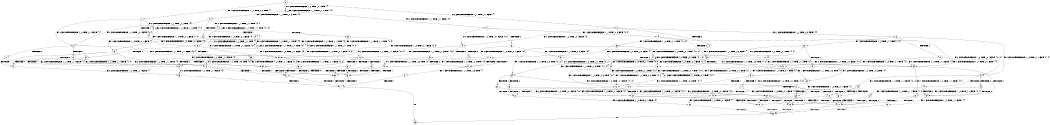 digraph BCG {
size = "7, 10.5";
center = TRUE;
node [shape = circle];
0 [peripheries = 2];
0 -> 1 [label = "EX !1 !ATOMIC_EXCH_BRANCH (1, +1, TRUE, +0, 3, TRUE) !{}"];
0 -> 2 [label = "EX !2 !ATOMIC_EXCH_BRANCH (1, +1, TRUE, +1, 1, FALSE) !{}"];
0 -> 3 [label = "EX !0 !ATOMIC_EXCH_BRANCH (1, +0, TRUE, +0, 1, TRUE) !{}"];
1 -> 4 [label = "TERMINATE !1"];
1 -> 5 [label = "EX !2 !ATOMIC_EXCH_BRANCH (1, +1, TRUE, +1, 1, TRUE) !{1}"];
1 -> 6 [label = "EX !0 !ATOMIC_EXCH_BRANCH (1, +0, TRUE, +0, 1, FALSE) !{1}"];
2 -> 7 [label = "TERMINATE !2"];
2 -> 8 [label = "EX !1 !ATOMIC_EXCH_BRANCH (1, +1, TRUE, +0, 3, FALSE) !{2}"];
2 -> 9 [label = "EX !0 !ATOMIC_EXCH_BRANCH (1, +0, TRUE, +0, 1, FALSE) !{2}"];
3 -> 10 [label = "EX !1 !ATOMIC_EXCH_BRANCH (1, +1, TRUE, +0, 3, TRUE) !{0}"];
3 -> 11 [label = "EX !2 !ATOMIC_EXCH_BRANCH (1, +1, TRUE, +1, 1, FALSE) !{0}"];
3 -> 3 [label = "EX !0 !ATOMIC_EXCH_BRANCH (1, +0, TRUE, +0, 1, TRUE) !{0}"];
4 -> 12 [label = "EX !2 !ATOMIC_EXCH_BRANCH (1, +1, TRUE, +1, 1, TRUE) !{}"];
4 -> 13 [label = "EX !0 !ATOMIC_EXCH_BRANCH (1, +0, TRUE, +0, 1, FALSE) !{}"];
5 -> 14 [label = "TERMINATE !1"];
5 -> 15 [label = "EX !0 !ATOMIC_EXCH_BRANCH (1, +0, TRUE, +0, 1, FALSE) !{1, 2}"];
5 -> 5 [label = "EX !2 !ATOMIC_EXCH_BRANCH (1, +1, TRUE, +1, 1, TRUE) !{1, 2}"];
6 -> 16 [label = "TERMINATE !1"];
6 -> 17 [label = "TERMINATE !0"];
6 -> 18 [label = "EX !2 !ATOMIC_EXCH_BRANCH (1, +1, TRUE, +1, 1, FALSE) !{0, 1}"];
7 -> 19 [label = "EX !1 !ATOMIC_EXCH_BRANCH (1, +1, TRUE, +0, 3, FALSE) !{}"];
7 -> 20 [label = "EX !0 !ATOMIC_EXCH_BRANCH (1, +0, TRUE, +0, 1, FALSE) !{}"];
8 -> 21 [label = "TERMINATE !2"];
8 -> 22 [label = "EX !0 !ATOMIC_EXCH_BRANCH (1, +0, TRUE, +0, 1, FALSE) !{1, 2}"];
8 -> 23 [label = "EX !1 !ATOMIC_EXCH_BRANCH (1, +0, TRUE, +1, 1, TRUE) !{1, 2}"];
9 -> 24 [label = "TERMINATE !2"];
9 -> 25 [label = "TERMINATE !0"];
9 -> 18 [label = "EX !1 !ATOMIC_EXCH_BRANCH (1, +1, TRUE, +0, 3, TRUE) !{0, 2}"];
10 -> 26 [label = "TERMINATE !1"];
10 -> 27 [label = "EX !2 !ATOMIC_EXCH_BRANCH (1, +1, TRUE, +1, 1, TRUE) !{0, 1}"];
10 -> 6 [label = "EX !0 !ATOMIC_EXCH_BRANCH (1, +0, TRUE, +0, 1, FALSE) !{0, 1}"];
11 -> 28 [label = "TERMINATE !2"];
11 -> 29 [label = "EX !1 !ATOMIC_EXCH_BRANCH (1, +1, TRUE, +0, 3, FALSE) !{0, 2}"];
11 -> 9 [label = "EX !0 !ATOMIC_EXCH_BRANCH (1, +0, TRUE, +0, 1, FALSE) !{0, 2}"];
12 -> 30 [label = "EX !0 !ATOMIC_EXCH_BRANCH (1, +0, TRUE, +0, 1, FALSE) !{2}"];
12 -> 12 [label = "EX !2 !ATOMIC_EXCH_BRANCH (1, +1, TRUE, +1, 1, TRUE) !{2}"];
13 -> 31 [label = "TERMINATE !0"];
13 -> 32 [label = "EX !2 !ATOMIC_EXCH_BRANCH (1, +1, TRUE, +1, 1, FALSE) !{0}"];
14 -> 12 [label = "EX !2 !ATOMIC_EXCH_BRANCH (1, +1, TRUE, +1, 1, TRUE) !{2}"];
14 -> 30 [label = "EX !0 !ATOMIC_EXCH_BRANCH (1, +0, TRUE, +0, 1, FALSE) !{2}"];
15 -> 33 [label = "TERMINATE !1"];
15 -> 34 [label = "TERMINATE !0"];
15 -> 18 [label = "EX !2 !ATOMIC_EXCH_BRANCH (1, +1, TRUE, +1, 1, FALSE) !{0, 1, 2}"];
16 -> 31 [label = "TERMINATE !0"];
16 -> 32 [label = "EX !2 !ATOMIC_EXCH_BRANCH (1, +1, TRUE, +1, 1, FALSE) !{0}"];
17 -> 31 [label = "TERMINATE !1"];
17 -> 35 [label = "EX !2 !ATOMIC_EXCH_BRANCH (1, +1, TRUE, +1, 1, FALSE) !{1}"];
18 -> 36 [label = "TERMINATE !1"];
18 -> 37 [label = "TERMINATE !2"];
18 -> 38 [label = "TERMINATE !0"];
19 -> 39 [label = "EX !0 !ATOMIC_EXCH_BRANCH (1, +0, TRUE, +0, 1, FALSE) !{1}"];
19 -> 40 [label = "EX !1 !ATOMIC_EXCH_BRANCH (1, +0, TRUE, +1, 1, TRUE) !{1}"];
20 -> 41 [label = "TERMINATE !0"];
20 -> 42 [label = "EX !1 !ATOMIC_EXCH_BRANCH (1, +1, TRUE, +0, 3, TRUE) !{0}"];
21 -> 40 [label = "EX !1 !ATOMIC_EXCH_BRANCH (1, +0, TRUE, +1, 1, TRUE) !{1}"];
21 -> 39 [label = "EX !0 !ATOMIC_EXCH_BRANCH (1, +0, TRUE, +0, 1, FALSE) !{1}"];
22 -> 43 [label = "TERMINATE !2"];
22 -> 44 [label = "TERMINATE !0"];
22 -> 45 [label = "EX !1 !ATOMIC_EXCH_BRANCH (1, +0, TRUE, +1, 1, FALSE) !{0, 1, 2}"];
23 -> 46 [label = "TERMINATE !2"];
23 -> 47 [label = "EX !0 !ATOMIC_EXCH_BRANCH (1, +0, TRUE, +0, 1, TRUE) !{1, 2}"];
23 -> 48 [label = "EX !1 !ATOMIC_EXCH_BRANCH (1, +1, TRUE, +0, 3, TRUE) !{1, 2}"];
24 -> 41 [label = "TERMINATE !0"];
24 -> 42 [label = "EX !1 !ATOMIC_EXCH_BRANCH (1, +1, TRUE, +0, 3, TRUE) !{0}"];
25 -> 41 [label = "TERMINATE !2"];
25 -> 35 [label = "EX !1 !ATOMIC_EXCH_BRANCH (1, +1, TRUE, +0, 3, TRUE) !{2}"];
26 -> 13 [label = "EX !0 !ATOMIC_EXCH_BRANCH (1, +0, TRUE, +0, 1, FALSE) !{0}"];
26 -> 49 [label = "EX !2 !ATOMIC_EXCH_BRANCH (1, +1, TRUE, +1, 1, TRUE) !{0}"];
27 -> 50 [label = "TERMINATE !1"];
27 -> 27 [label = "EX !2 !ATOMIC_EXCH_BRANCH (1, +1, TRUE, +1, 1, TRUE) !{0, 1, 2}"];
27 -> 15 [label = "EX !0 !ATOMIC_EXCH_BRANCH (1, +0, TRUE, +0, 1, FALSE) !{0, 1, 2}"];
28 -> 20 [label = "EX !0 !ATOMIC_EXCH_BRANCH (1, +0, TRUE, +0, 1, FALSE) !{0}"];
28 -> 51 [label = "EX !1 !ATOMIC_EXCH_BRANCH (1, +1, TRUE, +0, 3, FALSE) !{0}"];
29 -> 52 [label = "TERMINATE !2"];
29 -> 53 [label = "EX !1 !ATOMIC_EXCH_BRANCH (1, +0, TRUE, +1, 1, TRUE) !{0, 1, 2}"];
29 -> 22 [label = "EX !0 !ATOMIC_EXCH_BRANCH (1, +0, TRUE, +0, 1, FALSE) !{0, 1, 2}"];
30 -> 54 [label = "TERMINATE !0"];
30 -> 32 [label = "EX !2 !ATOMIC_EXCH_BRANCH (1, +1, TRUE, +1, 1, FALSE) !{0, 2}"];
31 -> 55 [label = "EX !2 !ATOMIC_EXCH_BRANCH (1, +1, TRUE, +1, 1, FALSE) !{}"];
32 -> 56 [label = "TERMINATE !2"];
32 -> 57 [label = "TERMINATE !0"];
33 -> 32 [label = "EX !2 !ATOMIC_EXCH_BRANCH (1, +1, TRUE, +1, 1, FALSE) !{0, 2}"];
33 -> 54 [label = "TERMINATE !0"];
34 -> 35 [label = "EX !2 !ATOMIC_EXCH_BRANCH (1, +1, TRUE, +1, 1, FALSE) !{1, 2}"];
34 -> 54 [label = "TERMINATE !1"];
35 -> 57 [label = "TERMINATE !1"];
35 -> 58 [label = "TERMINATE !2"];
36 -> 56 [label = "TERMINATE !2"];
36 -> 57 [label = "TERMINATE !0"];
37 -> 56 [label = "TERMINATE !1"];
37 -> 58 [label = "TERMINATE !0"];
38 -> 57 [label = "TERMINATE !1"];
38 -> 58 [label = "TERMINATE !2"];
39 -> 59 [label = "TERMINATE !0"];
39 -> 60 [label = "EX !1 !ATOMIC_EXCH_BRANCH (1, +0, TRUE, +1, 1, FALSE) !{0, 1}"];
40 -> 61 [label = "EX !0 !ATOMIC_EXCH_BRANCH (1, +0, TRUE, +0, 1, TRUE) !{1}"];
40 -> 62 [label = "EX !1 !ATOMIC_EXCH_BRANCH (1, +1, TRUE, +0, 3, TRUE) !{1}"];
41 -> 63 [label = "EX !1 !ATOMIC_EXCH_BRANCH (1, +1, TRUE, +0, 3, TRUE) !{}"];
42 -> 56 [label = "TERMINATE !1"];
42 -> 58 [label = "TERMINATE !0"];
43 -> 60 [label = "EX !1 !ATOMIC_EXCH_BRANCH (1, +0, TRUE, +1, 1, FALSE) !{0, 1}"];
43 -> 59 [label = "TERMINATE !0"];
44 -> 64 [label = "EX !1 !ATOMIC_EXCH_BRANCH (1, +0, TRUE, +1, 1, FALSE) !{1, 2}"];
44 -> 59 [label = "TERMINATE !2"];
45 -> 65 [label = "TERMINATE !1"];
45 -> 66 [label = "TERMINATE !2"];
45 -> 67 [label = "TERMINATE !0"];
46 -> 62 [label = "EX !1 !ATOMIC_EXCH_BRANCH (1, +1, TRUE, +0, 3, TRUE) !{1}"];
46 -> 61 [label = "EX !0 !ATOMIC_EXCH_BRANCH (1, +0, TRUE, +0, 1, TRUE) !{1}"];
47 -> 68 [label = "TERMINATE !2"];
47 -> 69 [label = "EX !1 !ATOMIC_EXCH_BRANCH (1, +1, TRUE, +0, 3, TRUE) !{0, 1, 2}"];
47 -> 47 [label = "EX !0 !ATOMIC_EXCH_BRANCH (1, +0, TRUE, +0, 1, TRUE) !{0, 1, 2}"];
48 -> 70 [label = "TERMINATE !1"];
48 -> 71 [label = "TERMINATE !2"];
48 -> 72 [label = "EX !0 !ATOMIC_EXCH_BRANCH (1, +0, TRUE, +0, 1, FALSE) !{1, 2}"];
49 -> 49 [label = "EX !2 !ATOMIC_EXCH_BRANCH (1, +1, TRUE, +1, 1, TRUE) !{0, 2}"];
49 -> 30 [label = "EX !0 !ATOMIC_EXCH_BRANCH (1, +0, TRUE, +0, 1, FALSE) !{0, 2}"];
50 -> 49 [label = "EX !2 !ATOMIC_EXCH_BRANCH (1, +1, TRUE, +1, 1, TRUE) !{0, 2}"];
50 -> 30 [label = "EX !0 !ATOMIC_EXCH_BRANCH (1, +0, TRUE, +0, 1, FALSE) !{0, 2}"];
51 -> 73 [label = "EX !1 !ATOMIC_EXCH_BRANCH (1, +0, TRUE, +1, 1, TRUE) !{0, 1}"];
51 -> 39 [label = "EX !0 !ATOMIC_EXCH_BRANCH (1, +0, TRUE, +0, 1, FALSE) !{0, 1}"];
52 -> 73 [label = "EX !1 !ATOMIC_EXCH_BRANCH (1, +0, TRUE, +1, 1, TRUE) !{0, 1}"];
52 -> 39 [label = "EX !0 !ATOMIC_EXCH_BRANCH (1, +0, TRUE, +0, 1, FALSE) !{0, 1}"];
53 -> 68 [label = "TERMINATE !2"];
53 -> 69 [label = "EX !1 !ATOMIC_EXCH_BRANCH (1, +1, TRUE, +0, 3, TRUE) !{0, 1, 2}"];
53 -> 47 [label = "EX !0 !ATOMIC_EXCH_BRANCH (1, +0, TRUE, +0, 1, TRUE) !{0, 1, 2}"];
54 -> 55 [label = "EX !2 !ATOMIC_EXCH_BRANCH (1, +1, TRUE, +1, 1, FALSE) !{2}"];
55 -> 74 [label = "TERMINATE !2"];
56 -> 74 [label = "TERMINATE !0"];
57 -> 74 [label = "TERMINATE !2"];
58 -> 74 [label = "TERMINATE !1"];
59 -> 75 [label = "EX !1 !ATOMIC_EXCH_BRANCH (1, +0, TRUE, +1, 1, FALSE) !{1}"];
60 -> 76 [label = "TERMINATE !1"];
60 -> 77 [label = "TERMINATE !0"];
61 -> 78 [label = "EX !1 !ATOMIC_EXCH_BRANCH (1, +1, TRUE, +0, 3, TRUE) !{0, 1}"];
61 -> 61 [label = "EX !0 !ATOMIC_EXCH_BRANCH (1, +0, TRUE, +0, 1, TRUE) !{0, 1}"];
62 -> 79 [label = "TERMINATE !1"];
62 -> 80 [label = "EX !0 !ATOMIC_EXCH_BRANCH (1, +0, TRUE, +0, 1, FALSE) !{1}"];
63 -> 74 [label = "TERMINATE !1"];
64 -> 81 [label = "TERMINATE !1"];
64 -> 77 [label = "TERMINATE !2"];
65 -> 76 [label = "TERMINATE !2"];
65 -> 81 [label = "TERMINATE !0"];
66 -> 76 [label = "TERMINATE !1"];
66 -> 77 [label = "TERMINATE !0"];
67 -> 81 [label = "TERMINATE !1"];
67 -> 77 [label = "TERMINATE !2"];
68 -> 78 [label = "EX !1 !ATOMIC_EXCH_BRANCH (1, +1, TRUE, +0, 3, TRUE) !{0, 1}"];
68 -> 61 [label = "EX !0 !ATOMIC_EXCH_BRANCH (1, +0, TRUE, +0, 1, TRUE) !{0, 1}"];
69 -> 82 [label = "TERMINATE !1"];
69 -> 83 [label = "TERMINATE !2"];
69 -> 72 [label = "EX !0 !ATOMIC_EXCH_BRANCH (1, +0, TRUE, +0, 1, FALSE) !{0, 1, 2}"];
70 -> 79 [label = "TERMINATE !2"];
70 -> 84 [label = "EX !0 !ATOMIC_EXCH_BRANCH (1, +0, TRUE, +0, 1, FALSE) !{2}"];
71 -> 79 [label = "TERMINATE !1"];
71 -> 80 [label = "EX !0 !ATOMIC_EXCH_BRANCH (1, +0, TRUE, +0, 1, FALSE) !{1}"];
72 -> 65 [label = "TERMINATE !1"];
72 -> 66 [label = "TERMINATE !2"];
72 -> 67 [label = "TERMINATE !0"];
73 -> 78 [label = "EX !1 !ATOMIC_EXCH_BRANCH (1, +1, TRUE, +0, 3, TRUE) !{0, 1}"];
73 -> 61 [label = "EX !0 !ATOMIC_EXCH_BRANCH (1, +0, TRUE, +0, 1, TRUE) !{0, 1}"];
74 -> 85 [label = "exit"];
75 -> 86 [label = "TERMINATE !1"];
76 -> 86 [label = "TERMINATE !0"];
77 -> 86 [label = "TERMINATE !1"];
78 -> 87 [label = "TERMINATE !1"];
78 -> 80 [label = "EX !0 !ATOMIC_EXCH_BRANCH (1, +0, TRUE, +0, 1, FALSE) !{0, 1}"];
79 -> 88 [label = "EX !0 !ATOMIC_EXCH_BRANCH (1, +0, TRUE, +0, 1, FALSE) !{}"];
80 -> 76 [label = "TERMINATE !1"];
80 -> 77 [label = "TERMINATE !0"];
81 -> 86 [label = "TERMINATE !2"];
82 -> 84 [label = "EX !0 !ATOMIC_EXCH_BRANCH (1, +0, TRUE, +0, 1, FALSE) !{0, 2}"];
82 -> 87 [label = "TERMINATE !2"];
83 -> 80 [label = "EX !0 !ATOMIC_EXCH_BRANCH (1, +0, TRUE, +0, 1, FALSE) !{0, 1}"];
83 -> 87 [label = "TERMINATE !1"];
84 -> 76 [label = "TERMINATE !2"];
84 -> 81 [label = "TERMINATE !0"];
86 -> 85 [label = "exit"];
87 -> 88 [label = "EX !0 !ATOMIC_EXCH_BRANCH (1, +0, TRUE, +0, 1, FALSE) !{0}"];
88 -> 86 [label = "TERMINATE !0"];
}
